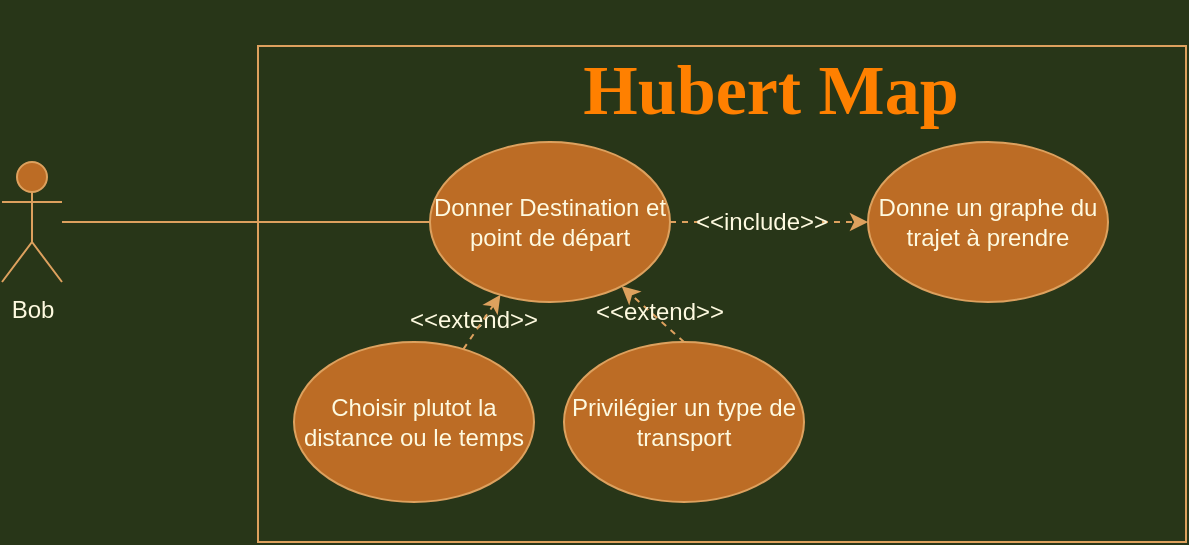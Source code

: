 <mxfile version="21.0.6" type="google"><diagram id="Tex4-CBb8j3FuUx9Lt-r" name="Page-1"><mxGraphModel grid="0" page="1" gridSize="10" guides="1" tooltips="1" connect="1" arrows="1" fold="1" pageScale="1" pageWidth="827" pageHeight="1169" background="#283618" math="0" shadow="0"><root><mxCell id="0"/><mxCell id="1" parent="0"/><mxCell id="YSe6gQM05ChUfIE0bVmh-7" style="edgeStyle=orthogonalEdgeStyle;rounded=0;orthogonalLoop=1;jettySize=auto;html=1;labelBackgroundColor=#283618;strokeColor=#DDA15E;fontColor=#FEFAE0;endArrow=none;endFill=0;entryX=0;entryY=0.5;entryDx=0;entryDy=0;" edge="1" parent="1" source="YSe6gQM05ChUfIE0bVmh-1" target="1XEpCb_Z5bo8k1nbY5Bk-2"><mxGeometry relative="1" as="geometry"><mxPoint x="414" y="110" as="targetPoint"/></mxGeometry></mxCell><mxCell id="YSe6gQM05ChUfIE0bVmh-1" value="Bob" style="shape=umlActor;verticalLabelPosition=bottom;verticalAlign=top;html=1;outlineConnect=0;fillColor=#BC6C25;strokeColor=#DDA15E;fontColor=#FEFAE0;" vertex="1" parent="1"><mxGeometry x="200" y="80" width="30" height="60" as="geometry"/></mxCell><mxCell id="YSe6gQM05ChUfIE0bVmh-10" style="edgeStyle=orthogonalEdgeStyle;rounded=0;orthogonalLoop=1;jettySize=auto;html=1;exitX=1;exitY=0.5;exitDx=0;exitDy=0;entryX=0;entryY=0.5;entryDx=0;entryDy=0;labelBackgroundColor=#283618;strokeColor=#DDA15E;fontColor=#FEFAE0;endArrow=classic;endFill=1;dashed=1;startArrow=none;" edge="1" parent="1" source="1XEpCb_Z5bo8k1nbY5Bk-5" target="1XEpCb_Z5bo8k1nbY5Bk-4"><mxGeometry relative="1" as="geometry"><mxPoint x="534" y="110" as="sourcePoint"/><mxPoint x="605" y="110" as="targetPoint"/></mxGeometry></mxCell><mxCell id="YSe6gQM05ChUfIE0bVmh-11" value="Choisir plutot la distance ou le temps" style="ellipse;whiteSpace=wrap;html=1;fillColor=#BC6C25;strokeColor=#DDA15E;fontColor=#FEFAE0;" vertex="1" parent="1"><mxGeometry x="346" y="170" width="120" height="80" as="geometry"/></mxCell><mxCell id="YSe6gQM05ChUfIE0bVmh-12" value="Privilégier un type de transport" style="ellipse;whiteSpace=wrap;html=1;fillColor=#BC6C25;strokeColor=#DDA15E;fontColor=#FEFAE0;" vertex="1" parent="1"><mxGeometry x="481" y="170" width="120" height="80" as="geometry"/></mxCell><mxCell id="YSe6gQM05ChUfIE0bVmh-14" value="" style="endArrow=classic;html=1;rounded=0;exitX=0.5;exitY=0;exitDx=0;exitDy=0;labelBackgroundColor=#283618;strokeColor=#DDA15E;fontColor=#FEFAE0;dashed=1;" edge="1" parent="1" source="YSe6gQM05ChUfIE0bVmh-12" target="1XEpCb_Z5bo8k1nbY5Bk-2"><mxGeometry width="50" height="50" relative="1" as="geometry"><mxPoint x="390" y="340" as="sourcePoint"/><mxPoint x="474" y="140" as="targetPoint"/></mxGeometry></mxCell><mxCell id="YSe6gQM05ChUfIE0bVmh-15" value="&lt;h1 style=&quot;font-size: 35px;&quot;&gt;&lt;font style=&quot;font-size: 35px;&quot; face=&quot;Verdana&quot; color=&quot;#FF8000&quot;&gt;Hubert Map&lt;/font&gt;&lt;/h1&gt;" style="text;html=1;strokeColor=none;fillColor=none;align=center;verticalAlign=middle;whiteSpace=wrap;rounded=0;sketch=0;fontColor=#FEFAE0;" vertex="1" parent="1"><mxGeometry x="414" y="18" width="341" height="52" as="geometry"/></mxCell><mxCell id="1XEpCb_Z5bo8k1nbY5Bk-2" value="Donner Destination et point de départ" style="ellipse;whiteSpace=wrap;html=1;fillColor=#BC6C25;strokeColor=#DDA15E;fontColor=#FEFAE0;" vertex="1" parent="1"><mxGeometry x="414" y="70" width="120" height="80" as="geometry"/></mxCell><mxCell id="1XEpCb_Z5bo8k1nbY5Bk-4" value="Donne un graphe du trajet à prendre" style="ellipse;whiteSpace=wrap;html=1;fillColor=#BC6C25;strokeColor=#DDA15E;fontColor=#FEFAE0;" vertex="1" parent="1"><mxGeometry x="633" y="70" width="120" height="80" as="geometry"/></mxCell><mxCell id="1XEpCb_Z5bo8k1nbY5Bk-6" value="" style="edgeStyle=orthogonalEdgeStyle;rounded=0;orthogonalLoop=1;jettySize=auto;html=1;exitX=1;exitY=0.5;exitDx=0;exitDy=0;entryX=0;entryY=0.5;entryDx=0;entryDy=0;labelBackgroundColor=#283618;strokeColor=#DDA15E;fontColor=#FEFAE0;endArrow=none;endFill=1;dashed=1;" edge="1" parent="1" source="1XEpCb_Z5bo8k1nbY5Bk-2" target="1XEpCb_Z5bo8k1nbY5Bk-5"><mxGeometry relative="1" as="geometry"><mxPoint x="534" y="110" as="sourcePoint"/><mxPoint x="633" y="110" as="targetPoint"/></mxGeometry></mxCell><mxCell id="1XEpCb_Z5bo8k1nbY5Bk-5" value="&amp;lt;&amp;lt;include&amp;gt;&amp;gt;" style="text;html=1;strokeColor=none;fillColor=none;align=center;verticalAlign=middle;whiteSpace=wrap;rounded=0;fontColor=#FEFAE0;" vertex="1" parent="1"><mxGeometry x="550" y="95" width="60" height="30" as="geometry"/></mxCell><mxCell id="1XEpCb_Z5bo8k1nbY5Bk-7" value="&amp;lt;&amp;lt;extend&amp;gt;&amp;gt;" style="text;html=1;strokeColor=none;fillColor=none;align=center;verticalAlign=middle;whiteSpace=wrap;rounded=0;fontColor=#FEFAE0;" vertex="1" parent="1"><mxGeometry x="499" y="140" width="60" height="30" as="geometry"/></mxCell><mxCell id="1XEpCb_Z5bo8k1nbY5Bk-11" value="&amp;lt;&amp;lt;extend&amp;gt;&amp;gt;" style="text;html=1;strokeColor=none;fillColor=none;align=center;verticalAlign=middle;whiteSpace=wrap;rounded=0;fontColor=#FEFAE0;" vertex="1" parent="1"><mxGeometry x="406" y="144" width="60" height="30" as="geometry"/></mxCell><mxCell id="1XEpCb_Z5bo8k1nbY5Bk-13" value="" style="endArrow=classic;html=1;rounded=0;fontColor=#FEFAE0;strokeColor=#DDA15E;endFill=1;dashed=1;" edge="1" parent="1" source="YSe6gQM05ChUfIE0bVmh-11" target="1XEpCb_Z5bo8k1nbY5Bk-2"><mxGeometry width="50" height="50" relative="1" as="geometry"><mxPoint x="373" y="157" as="sourcePoint"/><mxPoint x="423" y="107" as="targetPoint"/></mxGeometry></mxCell><mxCell id="1XEpCb_Z5bo8k1nbY5Bk-14" value="" style="rounded=0;whiteSpace=wrap;html=1;fillColor=none;strokeColor=#DDA15E;" vertex="1" parent="1"><mxGeometry x="328" y="22" width="464" height="248" as="geometry"/></mxCell></root></mxGraphModel></diagram></mxfile>